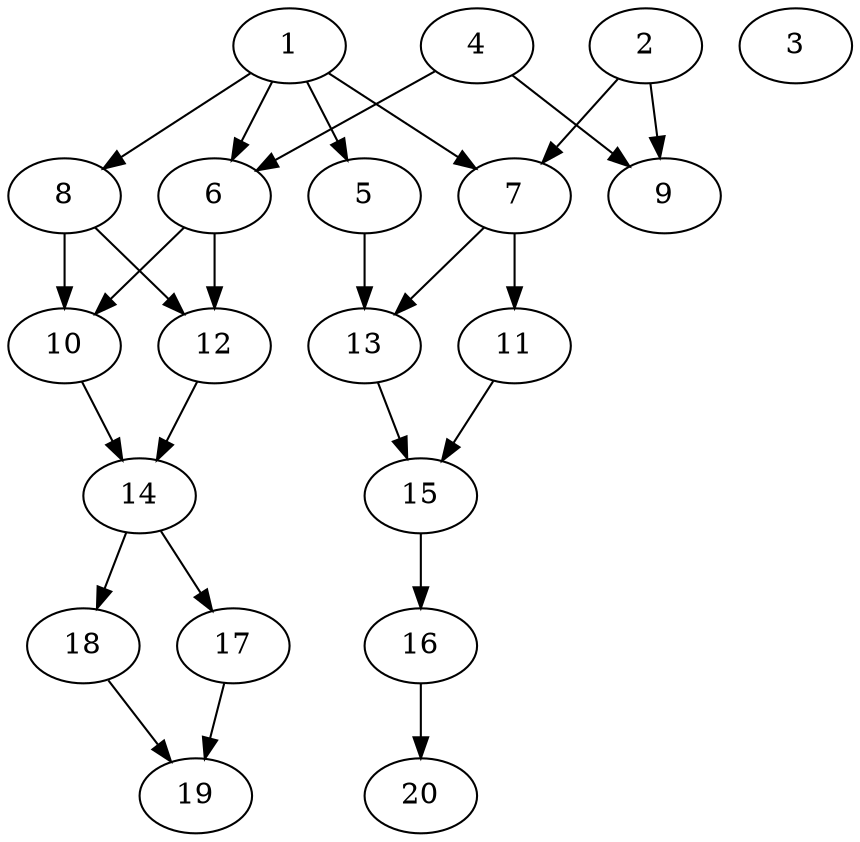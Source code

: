 // DAG automatically generated by daggen at Wed Jul 24 22:10:09 2019
// ./daggen --dot -n 20 --ccr 0.5 --fat 0.5 --regular 0.5 --density 0.5 --mindata 5242880 --maxdata 52428800 
digraph G {
  1 [size="44861440", alpha="0.08", expect_size="22430720"] 
  1 -> 5 [size ="22430720"]
  1 -> 6 [size ="22430720"]
  1 -> 7 [size ="22430720"]
  1 -> 8 [size ="22430720"]
  2 [size="84926464", alpha="0.12", expect_size="42463232"] 
  2 -> 7 [size ="42463232"]
  2 -> 9 [size ="42463232"]
  3 [size="47525888", alpha="0.03", expect_size="23762944"] 
  4 [size="90810368", alpha="0.19", expect_size="45405184"] 
  4 -> 6 [size ="45405184"]
  4 -> 9 [size ="45405184"]
  5 [size="63688704", alpha="0.16", expect_size="31844352"] 
  5 -> 13 [size ="31844352"]
  6 [size="36765696", alpha="0.07", expect_size="18382848"] 
  6 -> 10 [size ="18382848"]
  6 -> 12 [size ="18382848"]
  7 [size="71888896", alpha="0.18", expect_size="35944448"] 
  7 -> 11 [size ="35944448"]
  7 -> 13 [size ="35944448"]
  8 [size="100784128", alpha="0.09", expect_size="50392064"] 
  8 -> 10 [size ="50392064"]
  8 -> 12 [size ="50392064"]
  9 [size="100507648", alpha="0.06", expect_size="50253824"] 
  10 [size="54528000", alpha="0.13", expect_size="27264000"] 
  10 -> 14 [size ="27264000"]
  11 [size="56606720", alpha="0.04", expect_size="28303360"] 
  11 -> 15 [size ="28303360"]
  12 [size="94670848", alpha="0.15", expect_size="47335424"] 
  12 -> 14 [size ="47335424"]
  13 [size="58798080", alpha="0.01", expect_size="29399040"] 
  13 -> 15 [size ="29399040"]
  14 [size="72441856", alpha="0.04", expect_size="36220928"] 
  14 -> 17 [size ="36220928"]
  14 -> 18 [size ="36220928"]
  15 [size="67342336", alpha="0.19", expect_size="33671168"] 
  15 -> 16 [size ="33671168"]
  16 [size="46133248", alpha="0.15", expect_size="23066624"] 
  16 -> 20 [size ="23066624"]
  17 [size="81487872", alpha="0.17", expect_size="40743936"] 
  17 -> 19 [size ="40743936"]
  18 [size="69720064", alpha="0.13", expect_size="34860032"] 
  18 -> 19 [size ="34860032"]
  19 [size="17596416", alpha="0.02", expect_size="8798208"] 
  20 [size="45709312", alpha="0.15", expect_size="22854656"] 
}
